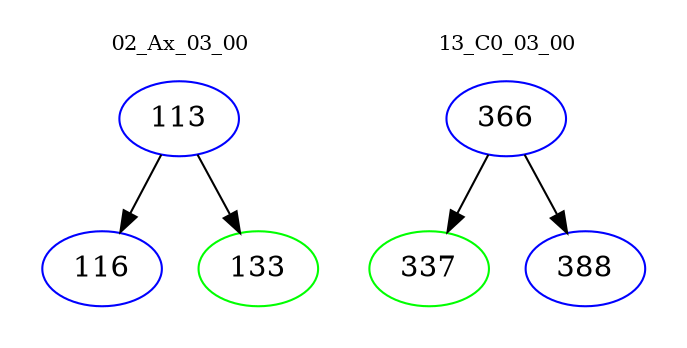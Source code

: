 digraph{
subgraph cluster_0 {
color = white
label = "02_Ax_03_00";
fontsize=10;
T0_113 [label="113", color="blue"]
T0_113 -> T0_116 [color="black"]
T0_116 [label="116", color="blue"]
T0_113 -> T0_133 [color="black"]
T0_133 [label="133", color="green"]
}
subgraph cluster_1 {
color = white
label = "13_C0_03_00";
fontsize=10;
T1_366 [label="366", color="blue"]
T1_366 -> T1_337 [color="black"]
T1_337 [label="337", color="green"]
T1_366 -> T1_388 [color="black"]
T1_388 [label="388", color="blue"]
}
}
